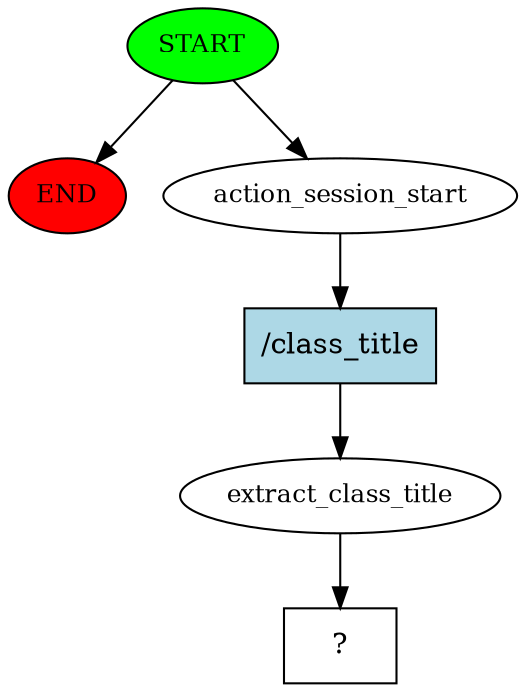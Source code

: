 digraph  {
0 [class="start active", fillcolor=green, fontsize=12, label=START, style=filled];
"-1" [class=end, fillcolor=red, fontsize=12, label=END, style=filled];
1 [class=active, fontsize=12, label=action_session_start];
2 [class=active, fontsize=12, label=extract_class_title];
3 [class="intent dashed active", label="  ?  ", shape=rect];
4 [class="intent active", fillcolor=lightblue, label="/class_title", shape=rect, style=filled];
0 -> "-1"  [class="", key=NONE, label=""];
0 -> 1  [class=active, key=NONE, label=""];
1 -> 4  [class=active, key=0];
2 -> 3  [class=active, key=NONE, label=""];
4 -> 2  [class=active, key=0];
}
